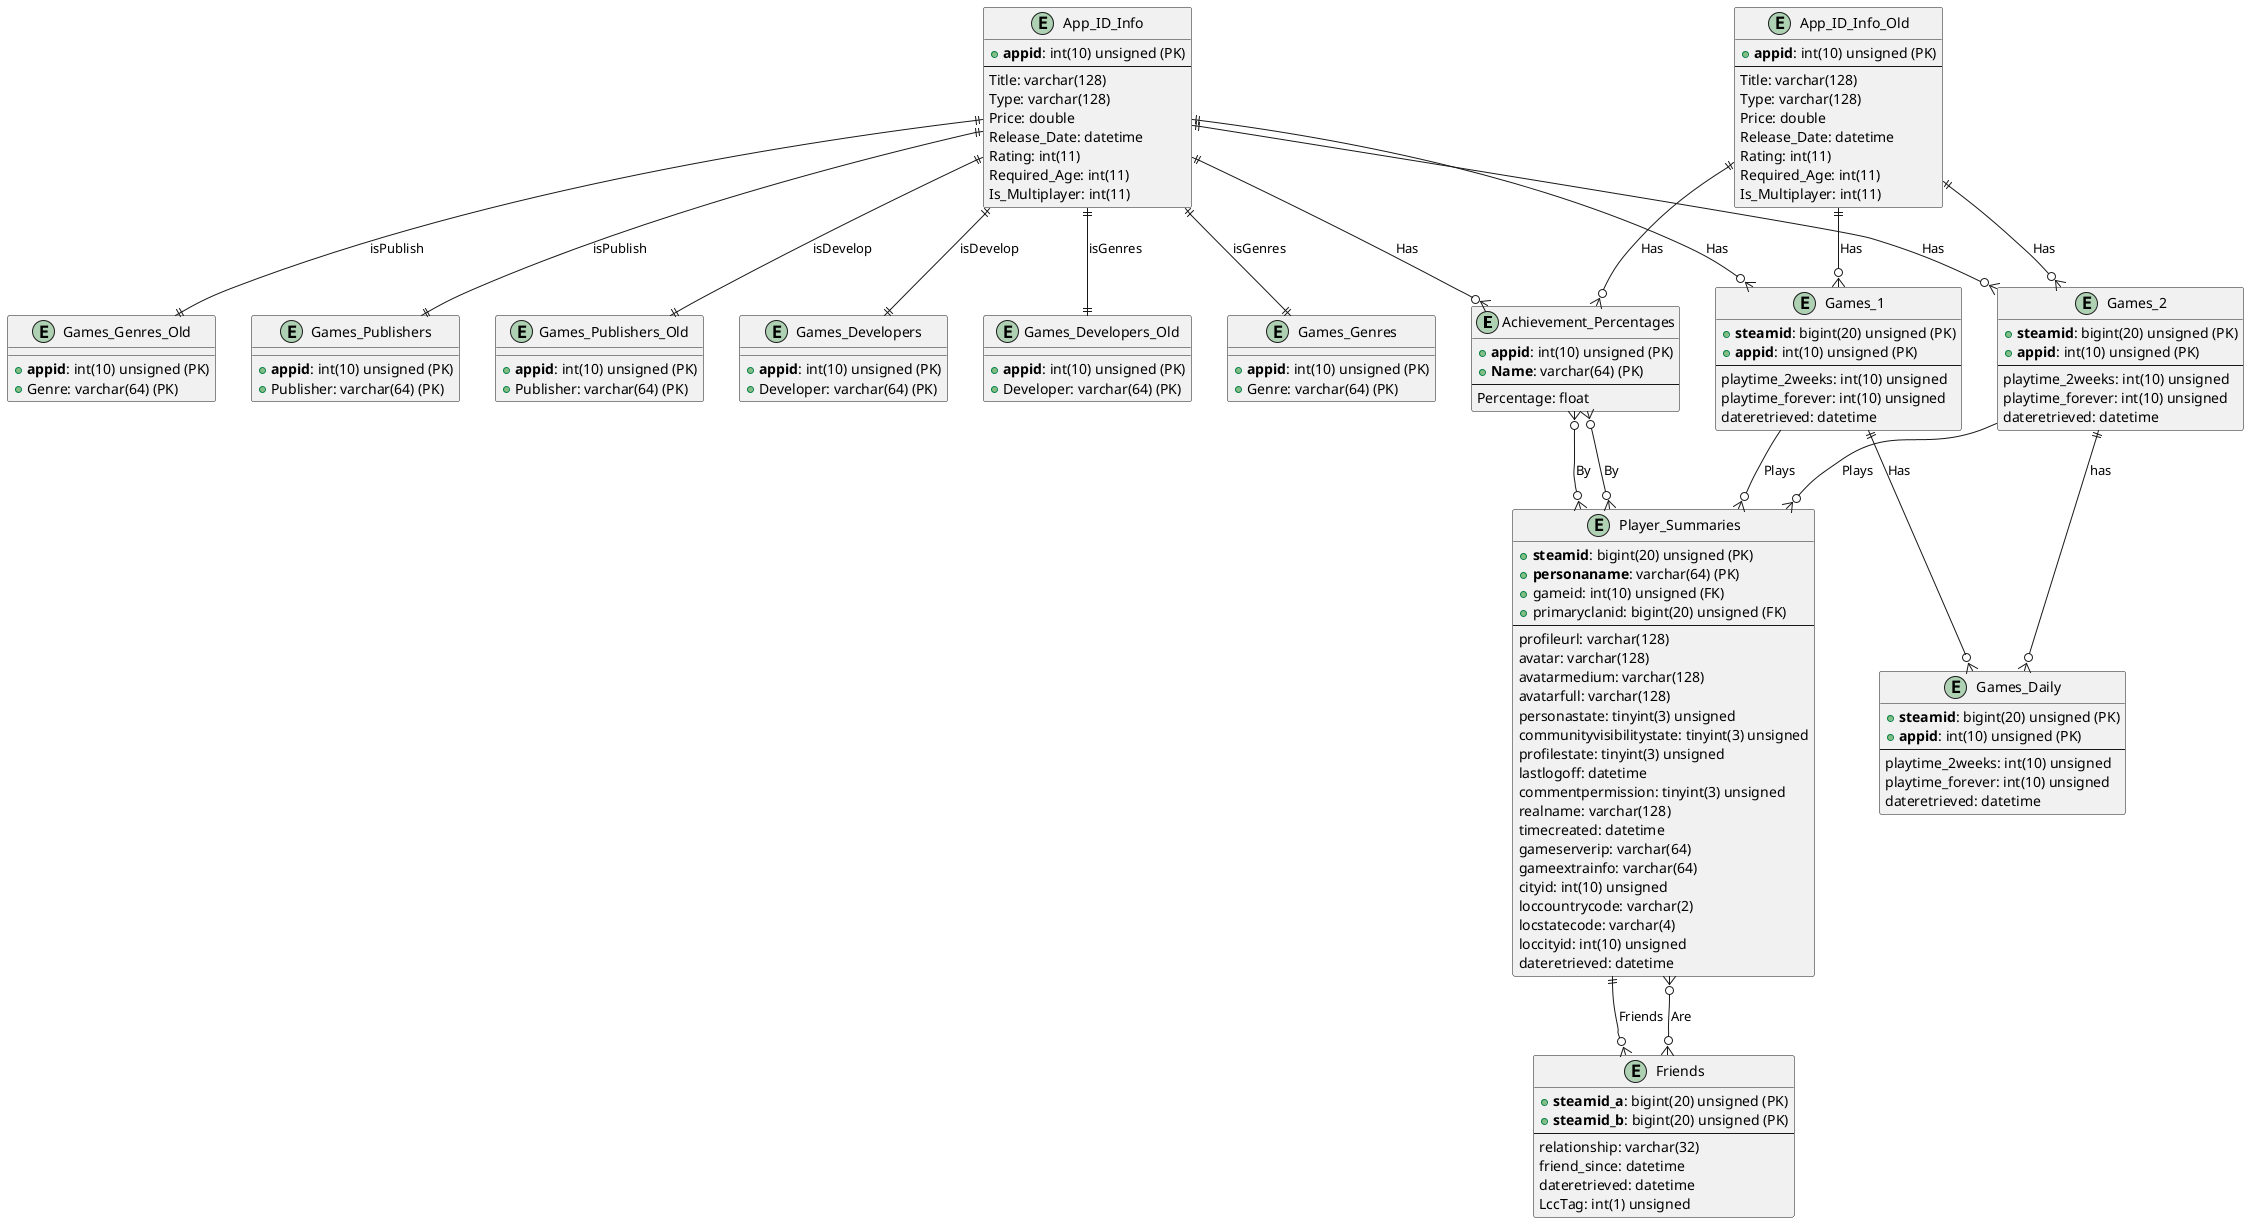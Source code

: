 @startuml erDiagram

!define table(x) class x << (T,#FFAAAA) >>
!define entity(x) class x << (E,#AAAAFF) >>

entity "Achievement_Percentages" {
  +**appid**: int(10) unsigned (PK)
  +**Name**: varchar(64) (PK)
  --
  Percentage: float
}

entity "App_ID_Info" {
  +**appid**: int(10) unsigned (PK)
  --
  Title: varchar(128)
  Type: varchar(128)
  Price: double
  Release_Date: datetime
  Rating: int(11)
  Required_Age: int(11)
  Is_Multiplayer: int(11)
}

entity "App_ID_Info_Old" {
  +**appid**: int(10) unsigned (PK)
  --
  Title: varchar(128)
  Type: varchar(128)
  Price: double
  Release_Date: datetime
  Rating: int(11)
  Required_Age: int(11)
  Is_Multiplayer: int(11)
}

entity "Friends" {
  +**steamid_a**: bigint(20) unsigned (PK)
  +**steamid_b**: bigint(20) unsigned (PK)
  --
  relationship: varchar(32)
  friend_since: datetime
  dateretrieved: datetime
  LccTag: int(1) unsigned
}

entity "Games_1" {
  +**steamid**: bigint(20) unsigned (PK)
  +**appid**: int(10) unsigned (PK)
  --
  playtime_2weeks: int(10) unsigned
  playtime_forever: int(10) unsigned
  dateretrieved: datetime
}

entity "Games_2" {
  +**steamid**: bigint(20) unsigned (PK)
  +**appid**: int(10) unsigned (PK)
  --
  playtime_2weeks: int(10) unsigned
  playtime_forever: int(10) unsigned
  dateretrieved: datetime
}

entity "Games_Daily" {
  +**steamid**: bigint(20) unsigned (PK)
  +**appid**: int(10) unsigned (PK)
  --
  playtime_2weeks: int(10) unsigned
  playtime_forever: int(10) unsigned
  dateretrieved: datetime
}

entity "Games_Developers" {
  +**appid**: int(10) unsigned (PK)
  +Developer: varchar(64) (PK)
}

entity "Games_Developers_Old" {
  +**appid**: int(10) unsigned (PK)
  +Developer: varchar(64) (PK)
}

entity "Games_Genres" {
  +**appid**: int(10) unsigned (PK)
  +Genre: varchar(64) (PK)
}

entity "Games_Genres_Old" {
  +**appid**: int(10) unsigned (PK)
  +Genre: varchar(64) (PK)
}

entity "Games_Publishers" {
  +**appid**: int(10) unsigned (PK)
  +Publisher: varchar(64) (PK)
}

entity "Games_Publishers_Old" {
  +**appid**: int(10) unsigned (PK)
  +Publisher: varchar(64) (PK)
}


entity "Player_Summaries" {
  +**steamid**: bigint(20) unsigned (PK)
  + **personaname**: varchar(64) (PK)
  + gameid: int(10) unsigned (FK)
  + primaryclanid: bigint(20) unsigned (FK)
  --
  profileurl: varchar(128)
  avatar: varchar(128)
  avatarmedium: varchar(128)
  avatarfull: varchar(128)
  personastate: tinyint(3) unsigned
  communityvisibilitystate: tinyint(3) unsigned
  profilestate: tinyint(3) unsigned
  lastlogoff: datetime
  commentpermission: tinyint(3) unsigned
  realname: varchar(128)
  timecreated: datetime
  gameserverip: varchar(64)
  gameextrainfo: varchar(64)
  cityid: int(10) unsigned
  loccountrycode: varchar(2)
  locstatecode: varchar(4)
  loccityid: int(10) unsigned
  dateretrieved: datetime
}


' Relationships
App_ID_Info ||--o{ Games_1 : Has
"App_ID_Info_Old" ||--o{ Games_1 : Has
App_ID_Info ||--o{ Games_2 : Has
"App_ID_Info_Old" ||--o{ Games_2 : Has
Games_1 ||--o{ Games_Daily : Has
Games_2 ||--o{ Games_Daily : has
Player_Summaries ||--o{ Friends : Friends
Friends }o--o{ Player_Summaries : Are
Games_1 --o{ Player_Summaries: Plays
Games_2 --o{ Player_Summaries: Plays

App_ID_Info ||--|| "Games_Developers" : isDevelop
App_ID_Info ||--|| "Games_Genres" : isGenres
App_ID_Info ||--|| "Games_Publishers" : isPublish


App_ID_Info ||--|| "Games_Publishers_Old" : isDevelop
App_ID_Info ||--|| "Games_Developers_Old" : isGenres
App_ID_Info ||--|| "Games_Genres_Old" : isPublish

"App_ID_Info" ||--o{ "Achievement_Percentages" : Has
"Achievement_Percentages" }o--o{ Player_Summaries : By
"App_ID_Info_Old" ||--o{ "Achievement_Percentages" : Has
"Achievement_Percentages" }o--o{ Player_Summaries : By




@enduml
